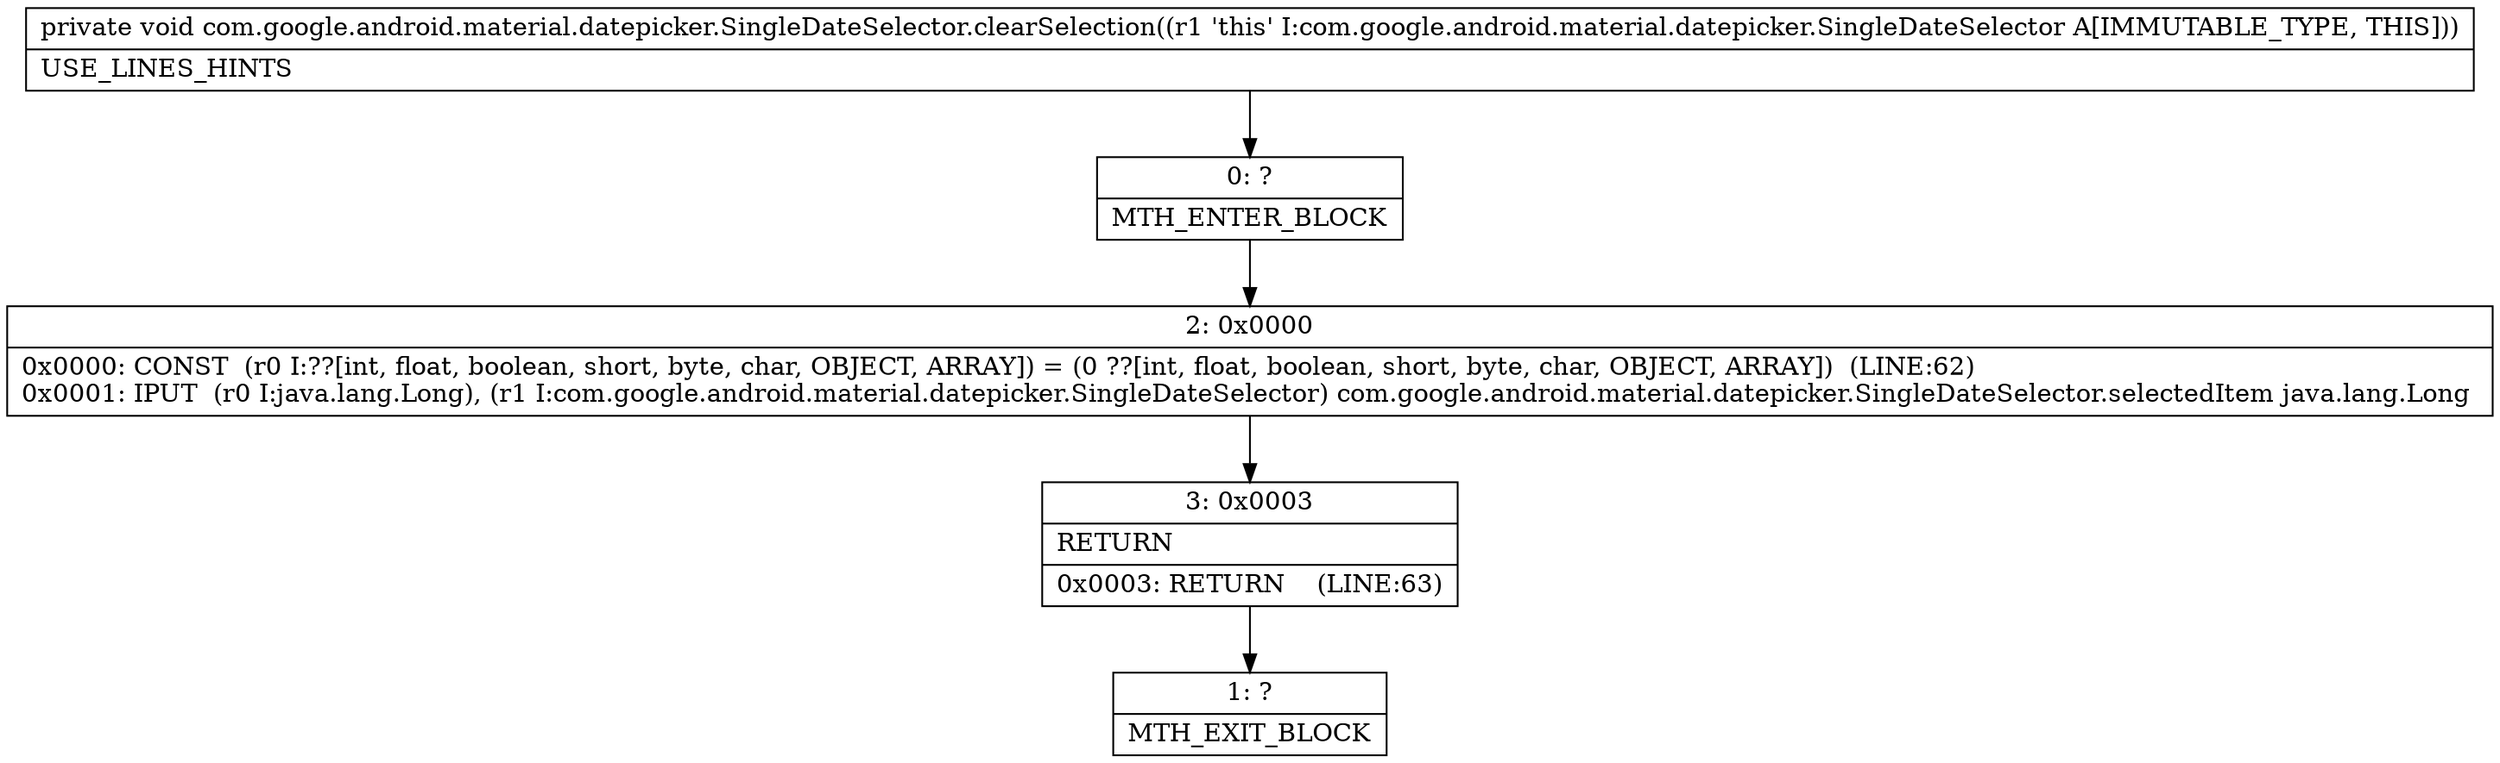 digraph "CFG forcom.google.android.material.datepicker.SingleDateSelector.clearSelection()V" {
Node_0 [shape=record,label="{0\:\ ?|MTH_ENTER_BLOCK\l}"];
Node_2 [shape=record,label="{2\:\ 0x0000|0x0000: CONST  (r0 I:??[int, float, boolean, short, byte, char, OBJECT, ARRAY]) = (0 ??[int, float, boolean, short, byte, char, OBJECT, ARRAY])  (LINE:62)\l0x0001: IPUT  (r0 I:java.lang.Long), (r1 I:com.google.android.material.datepicker.SingleDateSelector) com.google.android.material.datepicker.SingleDateSelector.selectedItem java.lang.Long \l}"];
Node_3 [shape=record,label="{3\:\ 0x0003|RETURN\l|0x0003: RETURN    (LINE:63)\l}"];
Node_1 [shape=record,label="{1\:\ ?|MTH_EXIT_BLOCK\l}"];
MethodNode[shape=record,label="{private void com.google.android.material.datepicker.SingleDateSelector.clearSelection((r1 'this' I:com.google.android.material.datepicker.SingleDateSelector A[IMMUTABLE_TYPE, THIS]))  | USE_LINES_HINTS\l}"];
MethodNode -> Node_0;Node_0 -> Node_2;
Node_2 -> Node_3;
Node_3 -> Node_1;
}

